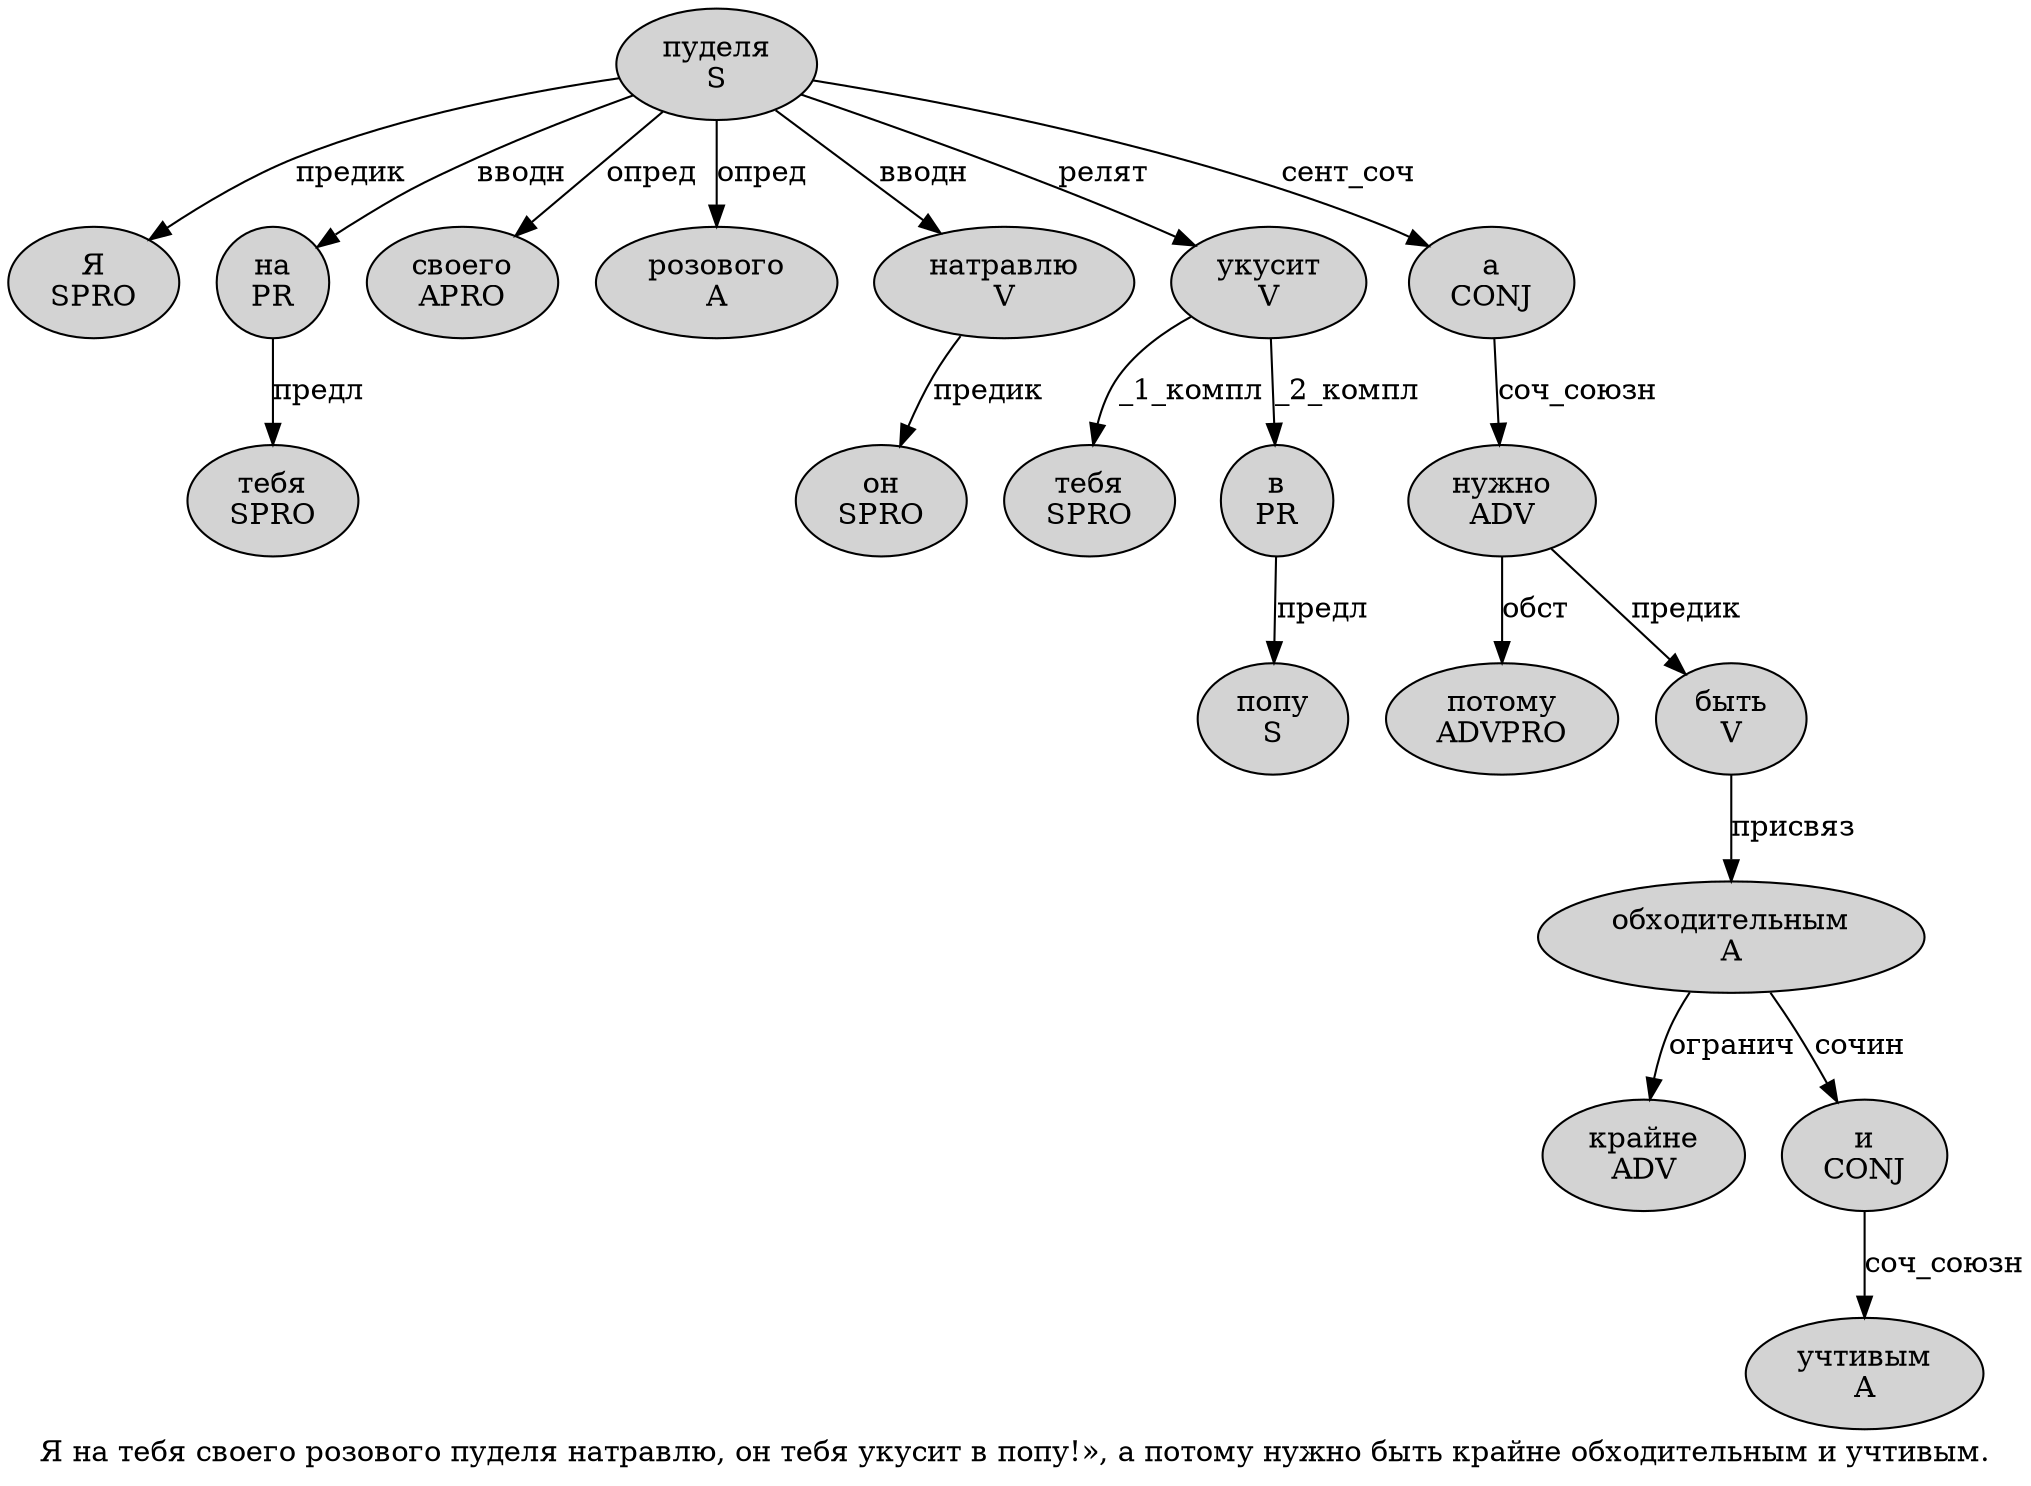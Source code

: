digraph SENTENCE_3000 {
	graph [label="Я на тебя своего розового пуделя натравлю, он тебя укусит в попу!», а потому нужно быть крайне обходительным и учтивым."]
	node [style=filled]
		0 [label="Я
SPRO" color="" fillcolor=lightgray penwidth=1 shape=ellipse]
		1 [label="на
PR" color="" fillcolor=lightgray penwidth=1 shape=ellipse]
		2 [label="тебя
SPRO" color="" fillcolor=lightgray penwidth=1 shape=ellipse]
		3 [label="своего
APRO" color="" fillcolor=lightgray penwidth=1 shape=ellipse]
		4 [label="розового
A" color="" fillcolor=lightgray penwidth=1 shape=ellipse]
		5 [label="пуделя
S" color="" fillcolor=lightgray penwidth=1 shape=ellipse]
		6 [label="натравлю
V" color="" fillcolor=lightgray penwidth=1 shape=ellipse]
		8 [label="он
SPRO" color="" fillcolor=lightgray penwidth=1 shape=ellipse]
		9 [label="тебя
SPRO" color="" fillcolor=lightgray penwidth=1 shape=ellipse]
		10 [label="укусит
V" color="" fillcolor=lightgray penwidth=1 shape=ellipse]
		11 [label="в
PR" color="" fillcolor=lightgray penwidth=1 shape=ellipse]
		12 [label="попу
S" color="" fillcolor=lightgray penwidth=1 shape=ellipse]
		16 [label="а
CONJ" color="" fillcolor=lightgray penwidth=1 shape=ellipse]
		17 [label="потому
ADVPRO" color="" fillcolor=lightgray penwidth=1 shape=ellipse]
		18 [label="нужно
ADV" color="" fillcolor=lightgray penwidth=1 shape=ellipse]
		19 [label="быть
V" color="" fillcolor=lightgray penwidth=1 shape=ellipse]
		20 [label="крайне
ADV" color="" fillcolor=lightgray penwidth=1 shape=ellipse]
		21 [label="обходительным
A" color="" fillcolor=lightgray penwidth=1 shape=ellipse]
		22 [label="и
CONJ" color="" fillcolor=lightgray penwidth=1 shape=ellipse]
		23 [label="учтивым
A" color="" fillcolor=lightgray penwidth=1 shape=ellipse]
			16 -> 18 [label="соч_союзн"]
			18 -> 17 [label="обст"]
			18 -> 19 [label="предик"]
			21 -> 20 [label="огранич"]
			21 -> 22 [label="сочин"]
			5 -> 0 [label="предик"]
			5 -> 1 [label="вводн"]
			5 -> 3 [label="опред"]
			5 -> 4 [label="опред"]
			5 -> 6 [label="вводн"]
			5 -> 10 [label="релят"]
			5 -> 16 [label="сент_соч"]
			1 -> 2 [label="предл"]
			10 -> 9 [label="_1_компл"]
			10 -> 11 [label="_2_компл"]
			22 -> 23 [label="соч_союзн"]
			11 -> 12 [label="предл"]
			6 -> 8 [label="предик"]
			19 -> 21 [label="присвяз"]
}